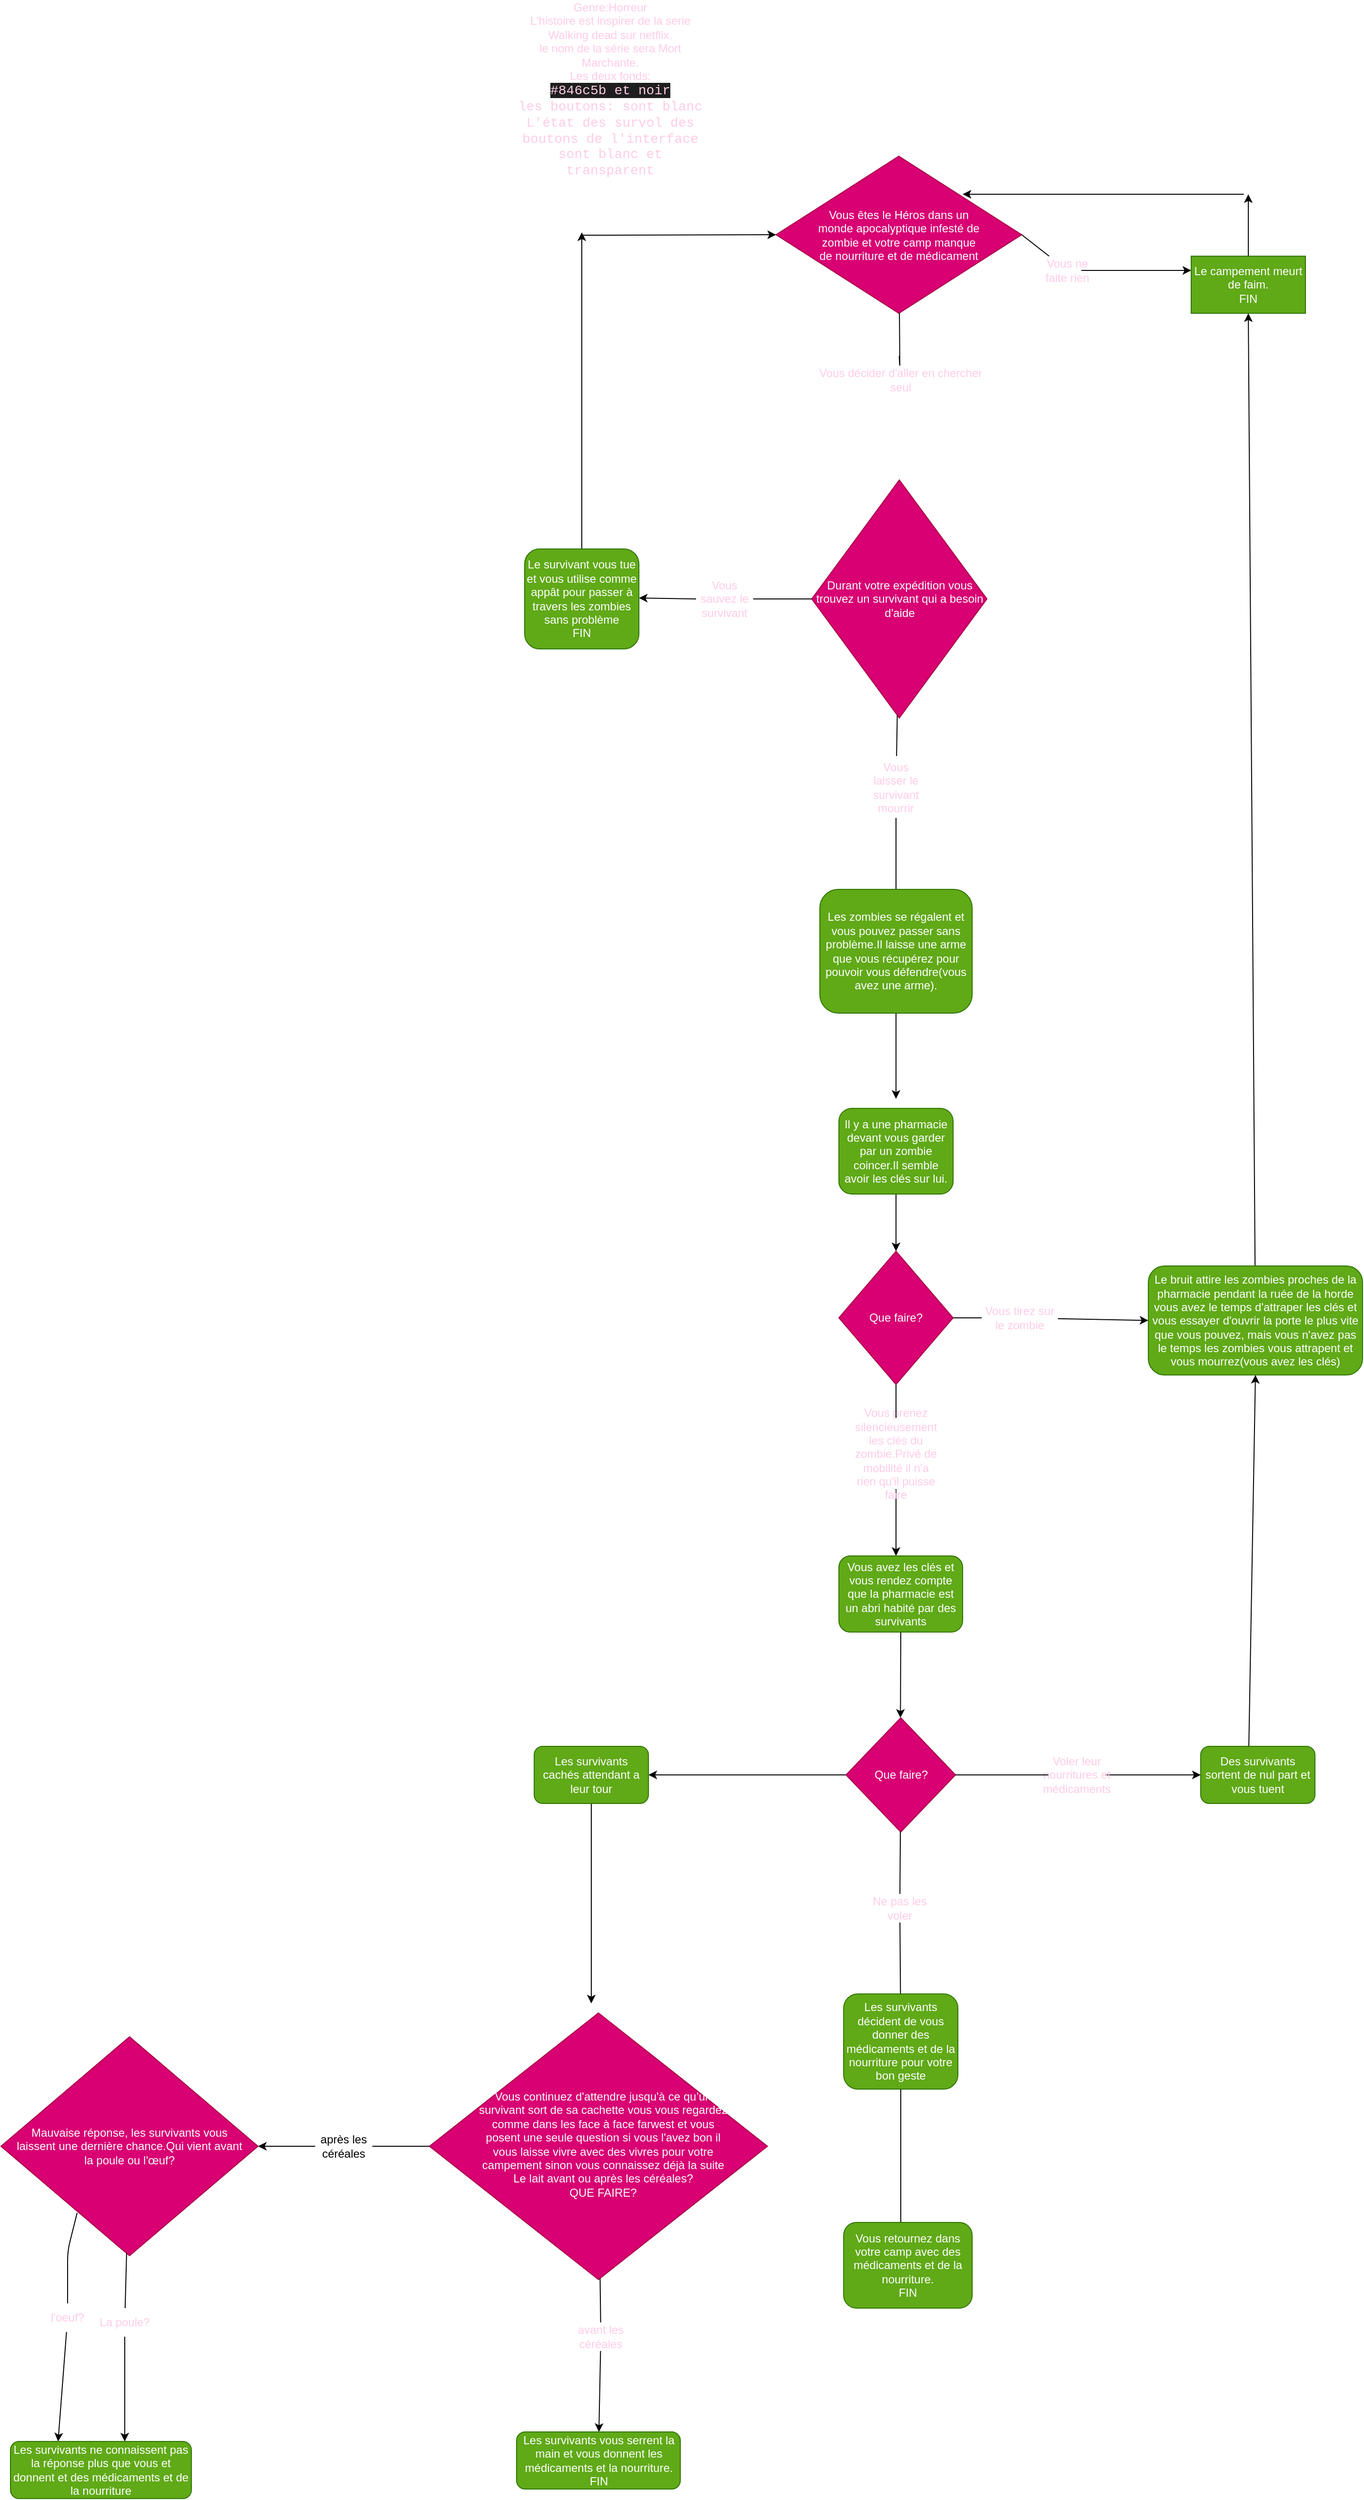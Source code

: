 <mxfile>
    <diagram id="j2w1cs41qs-01vKSz9DP" name="Page-1">
        <mxGraphModel dx="2142" dy="2098" grid="1" gridSize="10" guides="1" tooltips="1" connect="1" arrows="1" fold="1" page="1" pageScale="1" pageWidth="827" pageHeight="1169" math="0" shadow="0">
            <root>
                <mxCell id="0"/>
                <mxCell id="1" parent="0"/>
                <mxCell id="6" style="edgeStyle=none;html=1;startArrow=none;fillColor=#f9f7ed;strokeColor=#FFFFFF;" parent="1" source="12" edge="1">
                    <mxGeometry relative="1" as="geometry">
                        <mxPoint x="414" y="310" as="targetPoint"/>
                        <mxPoint x="414" y="190" as="sourcePoint"/>
                        <Array as="points">
                            <mxPoint x="414" y="230"/>
                        </Array>
                    </mxGeometry>
                </mxCell>
                <mxCell id="9" style="edgeStyle=none;html=1;exitX=1;exitY=0.5;exitDx=0;exitDy=0;startArrow=none;" parent="1" source="14" edge="1">
                    <mxGeometry relative="1" as="geometry">
                        <mxPoint x="720" y="90" as="targetPoint"/>
                        <Array as="points">
                            <mxPoint x="600" y="90"/>
                        </Array>
                    </mxGeometry>
                </mxCell>
                <mxCell id="33" style="edgeStyle=none;html=1;" parent="1" source="5" edge="1">
                    <mxGeometry relative="1" as="geometry">
                        <mxPoint x="414" y="10" as="targetPoint"/>
                    </mxGeometry>
                </mxCell>
                <mxCell id="5" value="&lt;span&gt;Vous &lt;/span&gt;&lt;span&gt;êtes&lt;/span&gt;&lt;span&gt; le &lt;/span&gt;&lt;span&gt;Héros&lt;/span&gt;&lt;span&gt; dans un monde apocalyptique &lt;/span&gt;&lt;span&gt;infesté&lt;/span&gt;&lt;span&gt; de zombie et votre camp manque de nourriture et de médicament&lt;/span&gt;" style="rhombus;whiteSpace=wrap;html=1;fontFamily=Helvetica;fontSize=12;fontColor=#ffffff;align=center;strokeColor=#A50040;fillColor=#d80073;spacingLeft=40;spacingRight=40;" parent="1" vertex="1">
                    <mxGeometry x="284" y="-30" width="258" height="165" as="geometry"/>
                </mxCell>
                <mxCell id="8" value="" style="edgeStyle=none;html=1;endArrow=none;" parent="1" source="5" edge="1">
                    <mxGeometry relative="1" as="geometry">
                        <mxPoint x="414" y="190" as="targetPoint"/>
                        <mxPoint x="414.0" y="140" as="sourcePoint"/>
                        <Array as="points"/>
                    </mxGeometry>
                </mxCell>
                <mxCell id="12" value="&lt;span&gt;Vous décider d'aller en chercher&lt;br&gt;seul&lt;br&gt;&lt;/span&gt;" style="text;html=1;align=center;verticalAlign=middle;whiteSpace=wrap;rounded=0;fontColor=#FFCCE6;" parent="1" vertex="1">
                    <mxGeometry x="302" y="180" width="226" height="50" as="geometry"/>
                </mxCell>
                <mxCell id="13" value="" style="edgeStyle=none;html=1;startArrow=none;endArrow=none;" parent="1" target="12" edge="1">
                    <mxGeometry relative="1" as="geometry">
                        <mxPoint x="414" y="310" as="targetPoint"/>
                        <mxPoint x="414" y="190" as="sourcePoint"/>
                        <Array as="points"/>
                    </mxGeometry>
                </mxCell>
                <mxCell id="14" value="Vous ne faite rien" style="text;html=1;strokeColor=none;fillColor=none;align=center;verticalAlign=middle;whiteSpace=wrap;rounded=0;fontColor=#FFCCE6;" parent="1" vertex="1">
                    <mxGeometry x="560" y="75" width="60" height="30" as="geometry"/>
                </mxCell>
                <mxCell id="15" value="" style="edgeStyle=none;html=1;exitX=1;exitY=0.5;exitDx=0;exitDy=0;endArrow=none;" parent="1" source="5" target="14" edge="1">
                    <mxGeometry relative="1" as="geometry">
                        <mxPoint x="680" y="90" as="targetPoint"/>
                        <mxPoint x="524" y="90" as="sourcePoint"/>
                        <Array as="points"/>
                    </mxGeometry>
                </mxCell>
                <mxCell id="26" style="edgeStyle=none;html=1;exitX=0.5;exitY=0;exitDx=0;exitDy=0;entryX=0.5;entryY=0;entryDx=0;entryDy=0;" parent="1" source="17" target="17" edge="1">
                    <mxGeometry relative="1" as="geometry">
                        <mxPoint x="780.294" y="20.0" as="targetPoint"/>
                    </mxGeometry>
                </mxCell>
                <mxCell id="27" style="edgeStyle=none;html=1;" parent="1" source="17" edge="1">
                    <mxGeometry relative="1" as="geometry">
                        <mxPoint x="780" y="10" as="targetPoint"/>
                        <Array as="points">
                            <mxPoint x="780" y="40"/>
                            <mxPoint x="780" y="105"/>
                            <mxPoint x="780" y="30"/>
                            <mxPoint x="780" y="20"/>
                        </Array>
                    </mxGeometry>
                </mxCell>
                <mxCell id="17" value="Le campement meurt de faim.&lt;br&gt;FIN" style="rounded=0;whiteSpace=wrap;html=1;strokeColor=#2D7600;fillColor=#60a917;fontColor=#ffffff;" parent="1" vertex="1">
                    <mxGeometry x="720" y="75" width="120" height="60" as="geometry"/>
                </mxCell>
                <mxCell id="35" style="edgeStyle=none;html=1;exitX=0;exitY=0.5;exitDx=0;exitDy=0;startArrow=none;" parent="1" source="36" edge="1">
                    <mxGeometry relative="1" as="geometry">
                        <mxPoint x="140" y="434" as="targetPoint"/>
                    </mxGeometry>
                </mxCell>
                <mxCell id="41" style="edgeStyle=none;html=1;startArrow=none;" parent="1" source="42" edge="1">
                    <mxGeometry relative="1" as="geometry">
                        <mxPoint x="410" y="760" as="targetPoint"/>
                    </mxGeometry>
                </mxCell>
                <mxCell id="25" value="Durant votre expédition vous trouvez un survivant qui a besoin d'aide" style="rhombus;whiteSpace=wrap;html=1;strokeColor=#A50040;fillColor=#d80073;fontColor=#ffffff;" parent="1" vertex="1">
                    <mxGeometry x="321.5" y="310" width="184" height="250" as="geometry"/>
                </mxCell>
                <mxCell id="31" value="" style="endArrow=classic;html=1;" parent="1" edge="1">
                    <mxGeometry width="50" height="50" relative="1" as="geometry">
                        <mxPoint x="760" y="10" as="sourcePoint"/>
                        <mxPoint x="480" y="10" as="targetPoint"/>
                        <Array as="points">
                            <mxPoint x="726" y="10"/>
                            <mxPoint x="780" y="10"/>
                            <mxPoint x="690" y="10"/>
                        </Array>
                    </mxGeometry>
                </mxCell>
                <mxCell id="36" value="Vous sauvez le survivant" style="text;html=1;strokeColor=none;fillColor=none;align=center;verticalAlign=middle;whiteSpace=wrap;rounded=0;fontColor=#FFCCE6;" parent="1" vertex="1">
                    <mxGeometry x="200" y="420" width="60" height="30" as="geometry"/>
                </mxCell>
                <mxCell id="37" value="" style="edgeStyle=none;html=1;exitX=0;exitY=0.5;exitDx=0;exitDy=0;endArrow=none;" parent="1" source="25" target="36" edge="1">
                    <mxGeometry relative="1" as="geometry">
                        <mxPoint x="110" y="434" as="targetPoint"/>
                        <mxPoint x="322" y="435" as="sourcePoint"/>
                    </mxGeometry>
                </mxCell>
                <mxCell id="39" style="edgeStyle=none;html=1;" parent="1" source="38" edge="1">
                    <mxGeometry relative="1" as="geometry">
                        <mxPoint x="80" y="50" as="targetPoint"/>
                    </mxGeometry>
                </mxCell>
                <mxCell id="38" value="&lt;span&gt;Le survivant vous &lt;/span&gt;&lt;span&gt;tue&lt;/span&gt;&lt;span&gt; et vous &lt;/span&gt;&lt;span&gt;utilise&lt;/span&gt;&lt;span&gt; comme &lt;/span&gt;&lt;span&gt;appât&lt;/span&gt;&lt;span&gt; pour passer &lt;/span&gt;&lt;span&gt;à travers&lt;/span&gt;&lt;span&gt; les zombies sans problème&lt;/span&gt;&lt;span&gt;&lt;br/&gt;&lt;/span&gt;&lt;span&gt;FIN&lt;/span&gt;" style="rounded=1;whiteSpace=wrap;html=1;strokeColor=#2D7600;fillColor=#60a917;fontColor=#ffffff;" parent="1" vertex="1">
                    <mxGeometry x="20" y="382.5" width="120" height="105" as="geometry"/>
                </mxCell>
                <mxCell id="40" value="" style="endArrow=classic;html=1;entryX=0;entryY=0.5;entryDx=0;entryDy=0;" parent="1" target="5" edge="1">
                    <mxGeometry width="50" height="50" relative="1" as="geometry">
                        <mxPoint x="80" y="53" as="sourcePoint"/>
                        <mxPoint x="260" y="70" as="targetPoint"/>
                        <Array as="points"/>
                    </mxGeometry>
                </mxCell>
                <mxCell id="42" value="Vous laisser le survivant mourrir" style="text;html=1;strokeColor=none;fillColor=none;align=center;verticalAlign=middle;whiteSpace=wrap;rounded=0;fontColor=#FFCCE6;" parent="1" vertex="1">
                    <mxGeometry x="380" y="600" width="60" height="65" as="geometry"/>
                </mxCell>
                <mxCell id="43" value="" style="edgeStyle=none;html=1;endArrow=none;" parent="1" source="25" target="42" edge="1">
                    <mxGeometry relative="1" as="geometry">
                        <mxPoint x="410" y="760" as="targetPoint"/>
                        <mxPoint x="412.487" y="557.944" as="sourcePoint"/>
                    </mxGeometry>
                </mxCell>
                <mxCell id="45" style="edgeStyle=none;html=1;" parent="1" source="44" edge="1">
                    <mxGeometry relative="1" as="geometry">
                        <mxPoint x="410" y="960" as="targetPoint"/>
                    </mxGeometry>
                </mxCell>
                <mxCell id="44" value="&lt;span&gt;Les zombies se régalent et vous pouvez passer sans problème.Il laisse une arme que vous &lt;/span&gt;&lt;span&gt;récupérez&lt;/span&gt;&lt;span&gt; pour pouvoir vous défendre(&lt;/span&gt;&lt;span&gt;vous&lt;/span&gt;&lt;span&gt; avez une arme&lt;/span&gt;&lt;span&gt;).&lt;/span&gt;" style="rounded=1;whiteSpace=wrap;html=1;strokeColor=#2D7600;fillColor=#60a917;fontColor=#ffffff;" parent="1" vertex="1">
                    <mxGeometry x="330" y="740" width="160" height="130" as="geometry"/>
                </mxCell>
                <mxCell id="47" style="edgeStyle=none;html=1;exitX=0.5;exitY=1;exitDx=0;exitDy=0;" parent="1" source="46" edge="1">
                    <mxGeometry relative="1" as="geometry">
                        <mxPoint x="410" y="1120" as="targetPoint"/>
                    </mxGeometry>
                </mxCell>
                <mxCell id="46" value="&lt;span&gt;Il y a une pharmacie  devant vous &lt;/span&gt;&lt;span&gt;garder&lt;/span&gt;&lt;span&gt; par un zombie coincer.Il semble avoir les clés sur  lui.&lt;/span&gt;" style="rounded=1;whiteSpace=wrap;html=1;strokeColor=#2D7600;fillColor=#60a917;fontColor=#ffffff;" parent="1" vertex="1">
                    <mxGeometry x="350" y="970" width="120" height="90" as="geometry"/>
                </mxCell>
                <mxCell id="49" style="edgeStyle=none;html=1;startArrow=none;entryX=0;entryY=0.5;entryDx=0;entryDy=0;" parent="1" source="52" target="55" edge="1">
                    <mxGeometry relative="1" as="geometry">
                        <mxPoint x="630" y="1190" as="targetPoint"/>
                    </mxGeometry>
                </mxCell>
                <mxCell id="58" style="edgeStyle=none;html=1;startArrow=none;" parent="1" source="60" edge="1">
                    <mxGeometry relative="1" as="geometry">
                        <mxPoint x="410" y="1440" as="targetPoint"/>
                    </mxGeometry>
                </mxCell>
                <mxCell id="48" value="Que faire?" style="rhombus;whiteSpace=wrap;html=1;strokeColor=#A50040;fillColor=#d80073;fontColor=#ffffff;" parent="1" vertex="1">
                    <mxGeometry x="350" y="1120" width="120" height="140" as="geometry"/>
                </mxCell>
                <mxCell id="52" value="Vous tirez sur le zombie" style="text;html=1;strokeColor=none;fillColor=none;align=center;verticalAlign=middle;whiteSpace=wrap;rounded=0;fontColor=#FFCCE6;" parent="1" vertex="1">
                    <mxGeometry x="500" y="1175" width="80" height="30" as="geometry"/>
                </mxCell>
                <mxCell id="53" value="" style="edgeStyle=none;html=1;endArrow=none;" parent="1" source="48" target="52" edge="1">
                    <mxGeometry relative="1" as="geometry">
                        <mxPoint x="590" y="1190" as="targetPoint"/>
                        <mxPoint x="470" y="1190" as="sourcePoint"/>
                    </mxGeometry>
                </mxCell>
                <mxCell id="57" style="edgeStyle=none;html=1;entryX=0.5;entryY=1;entryDx=0;entryDy=0;" parent="1" source="55" target="17" edge="1">
                    <mxGeometry relative="1" as="geometry"/>
                </mxCell>
                <mxCell id="55" value="&lt;span&gt;Le bruit attire les zombies proches de la pharmacie pendant la ruée de &lt;/span&gt;&lt;span&gt;la&lt;/span&gt;&lt;span&gt; &lt;/span&gt;&lt;span&gt;horde&lt;/span&gt;&lt;span&gt; &lt;/span&gt;&lt;span&gt;v&lt;/span&gt;&lt;span&gt;ous avez le temps d'attraper les clés et vous essayer d'ouvri&lt;/span&gt;&lt;span&gt;r&lt;/span&gt;&lt;span&gt; la porte &lt;/span&gt;&lt;span&gt;le&lt;/span&gt;&lt;span&gt; plus vite que vous &lt;/span&gt;&lt;span&gt;pouvez,&lt;/span&gt;&lt;span&gt; mais vous n'avez pas le temps les zombies vous &lt;/span&gt;&lt;span&gt;attrapent&lt;/span&gt;&lt;span&gt; et vous mourrez(vous avez les clés)&lt;/span&gt;" style="rounded=1;whiteSpace=wrap;html=1;strokeColor=#2D7600;fillColor=#60a917;fontColor=#ffffff;spacingLeft=0;spacingTop=1;" parent="1" vertex="1">
                    <mxGeometry x="675" y="1135.5" width="225" height="114.5" as="geometry"/>
                </mxCell>
                <mxCell id="60" value="Vous prenez silencieusement les clés du zombie.Privé de mobilité il n'a rien qu'il puisse faire" style="text;html=1;strokeColor=none;fillColor=none;align=center;verticalAlign=middle;whiteSpace=wrap;rounded=0;fontColor=#FFCCE6;" parent="1" vertex="1">
                    <mxGeometry x="380" y="1295" width="60" height="75" as="geometry"/>
                </mxCell>
                <mxCell id="61" value="" style="edgeStyle=none;html=1;endArrow=none;" parent="1" source="48" target="60" edge="1">
                    <mxGeometry relative="1" as="geometry">
                        <mxPoint x="410" y="1410" as="targetPoint"/>
                        <mxPoint x="410" y="1260" as="sourcePoint"/>
                    </mxGeometry>
                </mxCell>
                <mxCell id="64" style="edgeStyle=none;html=1;exitX=0.5;exitY=1;exitDx=0;exitDy=0;" parent="1" source="63" edge="1">
                    <mxGeometry relative="1" as="geometry">
                        <mxPoint x="414.667" y="1610" as="targetPoint"/>
                    </mxGeometry>
                </mxCell>
                <mxCell id="63" value="&lt;span&gt;Vous avez les clés et vous rendez compte que la pharmacie est un &lt;/span&gt;&lt;span&gt;abri&lt;/span&gt;&lt;span&gt; habité par des survivants&lt;/span&gt;" style="rounded=1;whiteSpace=wrap;html=1;strokeColor=#2D7600;fillColor=#60a917;fontColor=#ffffff;" parent="1" vertex="1">
                    <mxGeometry x="350" y="1440" width="130" height="80" as="geometry"/>
                </mxCell>
                <mxCell id="66" style="edgeStyle=none;html=1;startArrow=none;" parent="1" source="70" edge="1">
                    <mxGeometry relative="1" as="geometry">
                        <mxPoint x="790" y="1670" as="targetPoint"/>
                    </mxGeometry>
                </mxCell>
                <mxCell id="72" style="edgeStyle=none;html=1;startArrow=none;" parent="1" source="73" edge="1">
                    <mxGeometry relative="1" as="geometry">
                        <mxPoint x="415" y="1936.667" as="targetPoint"/>
                    </mxGeometry>
                </mxCell>
                <mxCell id="80" style="edgeStyle=none;html=1;" edge="1" parent="1" source="65">
                    <mxGeometry relative="1" as="geometry">
                        <mxPoint x="150" y="1670" as="targetPoint"/>
                    </mxGeometry>
                </mxCell>
                <mxCell id="65" value="Que faire?" style="rhombus;whiteSpace=wrap;html=1;strokeColor=#A50040;fillColor=#d80073;fontColor=#ffffff;" parent="1" vertex="1">
                    <mxGeometry x="357.5" y="1610" width="115" height="120" as="geometry"/>
                </mxCell>
                <mxCell id="67" value="" style="endArrow=classic;html=1;entryX=0.5;entryY=1;entryDx=0;entryDy=0;" parent="1" target="55" edge="1">
                    <mxGeometry width="50" height="50" relative="1" as="geometry">
                        <mxPoint x="780" y="1670" as="sourcePoint"/>
                        <mxPoint x="830" y="1620" as="targetPoint"/>
                    </mxGeometry>
                </mxCell>
                <mxCell id="79" style="edgeStyle=none;html=1;entryX=0;entryY=0.5;entryDx=0;entryDy=0;" edge="1" parent="1" source="68" target="70">
                    <mxGeometry relative="1" as="geometry"/>
                </mxCell>
                <mxCell id="68" value="Voler leur nourritures et médicaments" style="text;html=1;strokeColor=none;fillColor=none;align=center;verticalAlign=middle;whiteSpace=wrap;rounded=0;fontColor=#FFCCE6;" parent="1" vertex="1">
                    <mxGeometry x="570" y="1655" width="60" height="30" as="geometry"/>
                </mxCell>
                <mxCell id="69" value="" style="edgeStyle=none;html=1;endArrow=none;" parent="1" source="65" target="68" edge="1">
                    <mxGeometry relative="1" as="geometry">
                        <mxPoint x="790.0" y="1670" as="targetPoint"/>
                        <mxPoint x="472.5" y="1670" as="sourcePoint"/>
                    </mxGeometry>
                </mxCell>
                <mxCell id="70" value="Des survivants sortent de nul part et vous tuent" style="rounded=1;whiteSpace=wrap;html=1;strokeColor=#2D7600;fillColor=#60a917;fontColor=#ffffff;" parent="1" vertex="1">
                    <mxGeometry x="730" y="1640" width="120" height="60" as="geometry"/>
                </mxCell>
                <mxCell id="73" value="Ne pas les voler" style="text;html=1;strokeColor=none;fillColor=none;align=center;verticalAlign=middle;whiteSpace=wrap;rounded=0;fontColor=#FFCCE6;" parent="1" vertex="1">
                    <mxGeometry x="384" y="1795" width="60" height="30" as="geometry"/>
                </mxCell>
                <mxCell id="74" value="" style="edgeStyle=none;html=1;endArrow=none;" parent="1" source="65" target="73" edge="1">
                    <mxGeometry relative="1" as="geometry">
                        <mxPoint x="415" y="1936.667" as="targetPoint"/>
                        <mxPoint x="415" y="1730" as="sourcePoint"/>
                    </mxGeometry>
                </mxCell>
                <mxCell id="76" style="edgeStyle=none;html=1;" parent="1" source="75" edge="1">
                    <mxGeometry relative="1" as="geometry">
                        <mxPoint x="415" y="2150" as="targetPoint"/>
                    </mxGeometry>
                </mxCell>
                <mxCell id="75" value="Les survivants décident de vous donner des médicaments et de la nourriture pour votre bon geste" style="rounded=1;whiteSpace=wrap;html=1;strokeColor=#2D7600;fillColor=#60a917;fontColor=#ffffff;" parent="1" vertex="1">
                    <mxGeometry x="355" y="1900" width="120" height="100" as="geometry"/>
                </mxCell>
                <mxCell id="77" value="Vous retournez dans votre camp avec des médicaments et de la nourriture.&lt;br&gt;FIN" style="rounded=1;whiteSpace=wrap;html=1;strokeColor=#2D7600;fillColor=#60a917;fontColor=#ffffff;" parent="1" vertex="1">
                    <mxGeometry x="355" y="2140" width="135" height="90" as="geometry"/>
                </mxCell>
                <mxCell id="78" value="&lt;font color=&quot;#ffcce6&quot;&gt;Genre:Horreur&lt;br&gt;L'histoire est inspirer de la serie Walking dead sur netflix.&lt;br&gt;le nom de la série sera Mort Marchante.&lt;br&gt;Les deux fonds:&lt;br&gt;&lt;/font&gt;&lt;font face=&quot;consolas, courier new, monospace&quot;&gt;&lt;span style=&quot;font-size: 14px&quot;&gt;&lt;font color=&quot;#ffcce6&quot;&gt;&lt;font style=&quot;background-color: rgb(30 , 30 , 30)&quot;&gt;#846c5b et noir&lt;br&gt;&lt;/font&gt;les boutons: sont blanc&lt;br&gt;L'état des survol des boutons de l'interface sont blanc et transparent&lt;/font&gt;&lt;br&gt;&lt;/span&gt;&lt;/font&gt;" style="text;html=1;strokeColor=none;fillColor=none;align=center;verticalAlign=middle;whiteSpace=wrap;rounded=0;" parent="1" vertex="1">
                    <mxGeometry x="10" y="-190" width="200" height="180" as="geometry"/>
                </mxCell>
                <mxCell id="84" style="edgeStyle=none;html=1;" edge="1" parent="1" source="83">
                    <mxGeometry relative="1" as="geometry">
                        <mxPoint x="90" y="1910" as="targetPoint"/>
                    </mxGeometry>
                </mxCell>
                <mxCell id="83" value="Les survivants cachés attendant a leur tour" style="rounded=1;whiteSpace=wrap;html=1;fillColor=#60a917;fontColor=#ffffff;strokeColor=#2D7600;" vertex="1" parent="1">
                    <mxGeometry x="30" y="1640" width="120" height="60" as="geometry"/>
                </mxCell>
                <mxCell id="89" style="edgeStyle=none;html=1;startArrow=none;" edge="1" parent="1" source="90">
                    <mxGeometry relative="1" as="geometry">
                        <mxPoint x="98" y="2360" as="targetPoint"/>
                    </mxGeometry>
                </mxCell>
                <mxCell id="93" style="edgeStyle=none;html=1;startArrow=none;" edge="1" parent="1" source="94">
                    <mxGeometry relative="1" as="geometry">
                        <mxPoint x="-260" y="2060" as="targetPoint"/>
                    </mxGeometry>
                </mxCell>
                <mxCell id="87" value="&lt;span&gt;Vous continuez d'attendre &lt;/span&gt;&lt;span&gt;jusqu'à ce&lt;/span&gt;&lt;span&gt; &lt;/span&gt;&lt;span&gt;qu’&lt;/span&gt;&lt;span&gt;un survivant &lt;/span&gt;&lt;span&gt;sort&lt;/span&gt;&lt;span&gt; de sa cachette &lt;/span&gt;&lt;span&gt;v&lt;/span&gt;&lt;span&gt;ous vous regarde&lt;/span&gt;&lt;span&gt;z&lt;/span&gt;&lt;span&gt; comme dans les &lt;/span&gt;&lt;span&gt;face à face&lt;/span&gt;&lt;span&gt; &lt;/span&gt;&lt;span&gt;farwest&lt;/span&gt;&lt;span&gt; et vous &lt;/span&gt;&lt;span&gt;posent&lt;/span&gt;&lt;span&gt; une &lt;/span&gt;&lt;span&gt;seule&lt;/span&gt;&lt;span&gt; question si vous l'avez bon il vous laisse vivre avec des vivres pour votre campement sinon vous connaissez &lt;/span&gt;&lt;span&gt;déjà&lt;/span&gt;&lt;span&gt; la suite&lt;br&gt;Le lait avant ou après les céréales?&lt;br&gt;QUE FAIRE?&lt;br&gt;&lt;/span&gt;" style="rhombus;whiteSpace=wrap;html=1;spacingTop=6;spacingLeft=50;spacingBottom=10;spacingRight=40;fillColor=#d80073;fontColor=#ffffff;strokeColor=#A50040;" vertex="1" parent="1">
                    <mxGeometry x="-80" y="1920" width="355" height="280" as="geometry"/>
                </mxCell>
                <mxCell id="90" value="&lt;font color=&quot;#ffcce6&quot;&gt;avant les céréales&lt;/font&gt;" style="text;html=1;strokeColor=none;fillColor=none;align=center;verticalAlign=middle;whiteSpace=wrap;rounded=0;" vertex="1" parent="1">
                    <mxGeometry x="70" y="2245" width="60" height="30" as="geometry"/>
                </mxCell>
                <mxCell id="91" value="" style="edgeStyle=none;html=1;endArrow=none;" edge="1" parent="1" source="87" target="90">
                    <mxGeometry relative="1" as="geometry">
                        <mxPoint x="98" y="2360" as="targetPoint"/>
                        <mxPoint x="97.733" y="2199.816" as="sourcePoint"/>
                    </mxGeometry>
                </mxCell>
                <mxCell id="94" value="après les céréales" style="text;html=1;strokeColor=none;fillColor=none;align=center;verticalAlign=middle;whiteSpace=wrap;rounded=0;" vertex="1" parent="1">
                    <mxGeometry x="-200" y="2045" width="60" height="30" as="geometry"/>
                </mxCell>
                <mxCell id="95" value="" style="edgeStyle=none;html=1;endArrow=none;" edge="1" parent="1" source="87" target="94">
                    <mxGeometry relative="1" as="geometry">
                        <mxPoint x="-260" y="2060" as="targetPoint"/>
                        <mxPoint x="-80" y="2060" as="sourcePoint"/>
                    </mxGeometry>
                </mxCell>
                <mxCell id="98" value="Les survivants vous serrent la main et vous donnent les médicaments et la nourriture.&lt;br&gt;FIN" style="rounded=1;whiteSpace=wrap;html=1;fillColor=#60a917;fontColor=#ffffff;strokeColor=#2D7600;" vertex="1" parent="1">
                    <mxGeometry x="11.5" y="2360" width="172" height="60" as="geometry"/>
                </mxCell>
                <mxCell id="100" style="edgeStyle=none;html=1;startArrow=none;" edge="1" parent="1" source="103">
                    <mxGeometry relative="1" as="geometry">
                        <mxPoint x="-400" y="2370" as="targetPoint"/>
                    </mxGeometry>
                </mxCell>
                <mxCell id="99" value="&lt;span&gt;M&lt;/span&gt;&lt;span&gt;auvaise &lt;/span&gt;&lt;span&gt;réponse,&lt;/span&gt;&lt;span&gt; les survivants vous &lt;/span&gt;&lt;span&gt;laissent&lt;/span&gt;&lt;span&gt; une dernièr&lt;/span&gt;&lt;span&gt;e&lt;/span&gt;&lt;span&gt; chance.Qui vient avant la poule ou &lt;/span&gt;&lt;span&gt;l'&lt;/span&gt;&lt;span&gt;œuf&lt;/span&gt;&lt;span&gt;?&lt;/span&gt;" style="rhombus;whiteSpace=wrap;html=1;fillColor=#d80073;fontColor=#ffffff;strokeColor=#A50040;spacingLeft=10;spacingRight=10;" vertex="1" parent="1">
                    <mxGeometry x="-530" y="1945" width="270" height="230" as="geometry"/>
                </mxCell>
                <mxCell id="102" value="" style="endArrow=classic;html=1;startArrow=none;" edge="1" parent="1" source="105">
                    <mxGeometry width="50" height="50" relative="1" as="geometry">
                        <mxPoint x="-450" y="2130" as="sourcePoint"/>
                        <mxPoint x="-470" y="2370" as="targetPoint"/>
                        <Array as="points"/>
                    </mxGeometry>
                </mxCell>
                <mxCell id="103" value="La poule?" style="text;html=1;strokeColor=none;fillColor=none;align=center;verticalAlign=middle;whiteSpace=wrap;rounded=0;fontColor=#FFCCE6;" vertex="1" parent="1">
                    <mxGeometry x="-430" y="2230" width="60" height="30" as="geometry"/>
                </mxCell>
                <mxCell id="104" value="" style="edgeStyle=none;html=1;endArrow=none;" edge="1" parent="1" source="99" target="103">
                    <mxGeometry relative="1" as="geometry">
                        <mxPoint x="-395" y="2340" as="targetPoint"/>
                        <mxPoint x="-395" y="2175" as="sourcePoint"/>
                    </mxGeometry>
                </mxCell>
                <mxCell id="105" value="&lt;font color=&quot;#ffcce6&quot;&gt;l'oeuf?&lt;/font&gt;" style="text;html=1;strokeColor=none;fillColor=none;align=center;verticalAlign=middle;whiteSpace=wrap;rounded=0;" vertex="1" parent="1">
                    <mxGeometry x="-490" y="2225" width="60" height="30" as="geometry"/>
                </mxCell>
                <mxCell id="106" value="" style="endArrow=none;html=1;" edge="1" parent="1" target="105">
                    <mxGeometry width="50" height="50" relative="1" as="geometry">
                        <mxPoint x="-450" y="2130" as="sourcePoint"/>
                        <mxPoint x="-470" y="2350" as="targetPoint"/>
                        <Array as="points">
                            <mxPoint x="-460" y="2170"/>
                        </Array>
                    </mxGeometry>
                </mxCell>
                <mxCell id="107" value="Les survivants ne connaissent pas la réponse plus que vous et donnent et des médicaments et de la nourriture" style="rounded=1;whiteSpace=wrap;html=1;fillColor=#60a917;fontColor=#ffffff;strokeColor=#2D7600;" vertex="1" parent="1">
                    <mxGeometry x="-520" y="2370" width="190" height="60" as="geometry"/>
                </mxCell>
            </root>
        </mxGraphModel>
    </diagram>
</mxfile>